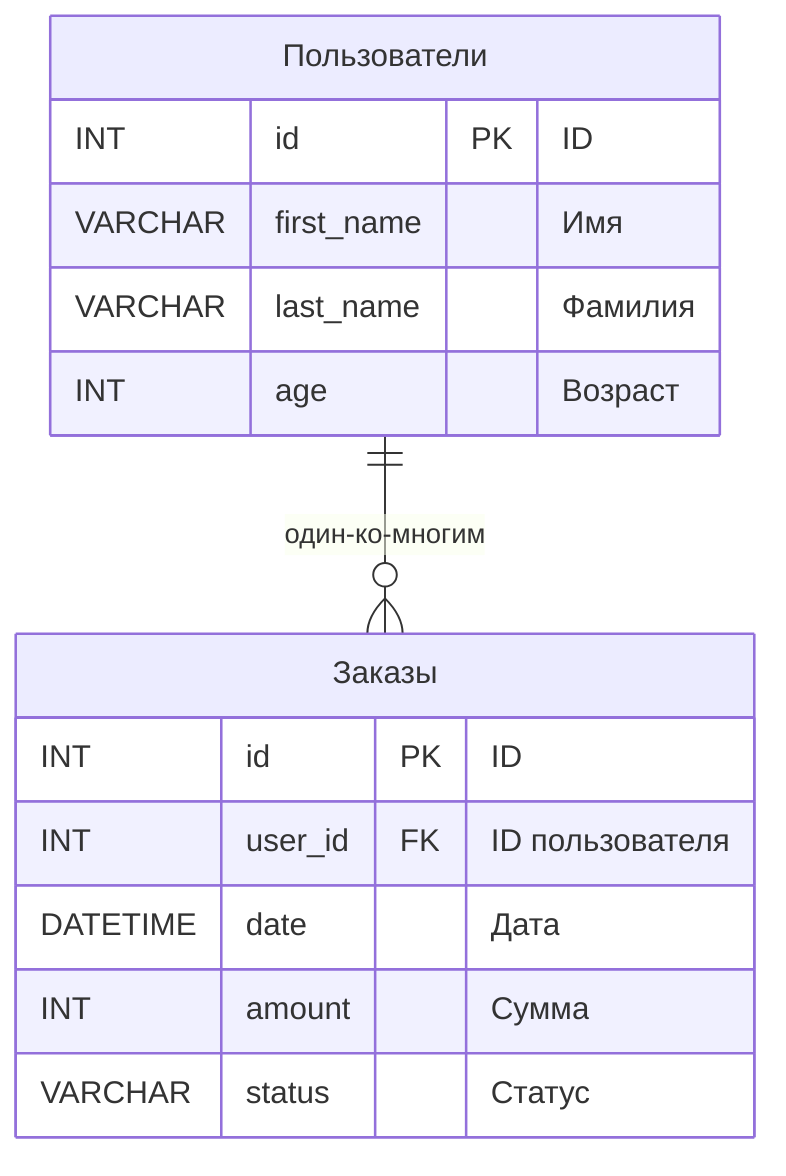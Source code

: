 erDiagram
  users["Пользователи"] {
    INT id PK "ID"
    VARCHAR first_name "Имя"
    VARCHAR last_name "Фамилия"
    INT age "Возраст"
  }
  orders["Заказы"] {
    INT id PK "ID"
    INT user_id FK "ID пользователя"
    DATETIME date "Дата"
    INT amount "Сумма"
    VARCHAR status "Статус"
  }
  users ||--o{ orders : "один-ко-многим"